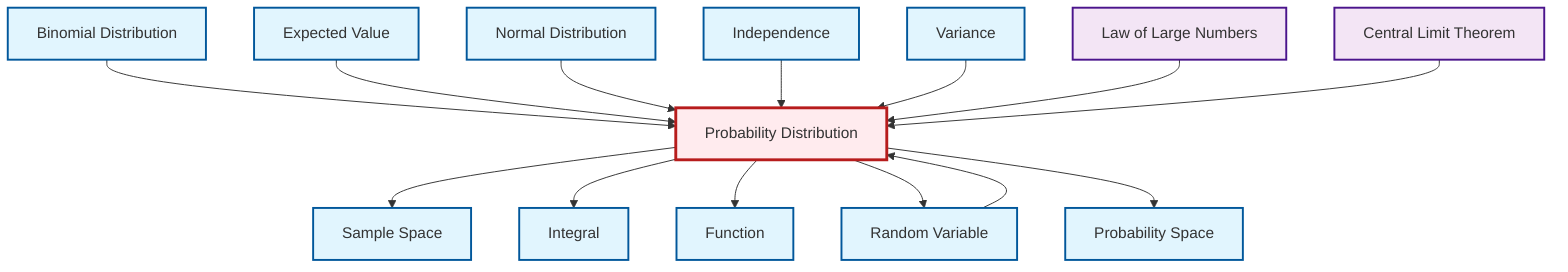 graph TD
    classDef definition fill:#e1f5fe,stroke:#01579b,stroke-width:2px
    classDef theorem fill:#f3e5f5,stroke:#4a148c,stroke-width:2px
    classDef axiom fill:#fff3e0,stroke:#e65100,stroke-width:2px
    classDef example fill:#e8f5e9,stroke:#1b5e20,stroke-width:2px
    classDef current fill:#ffebee,stroke:#b71c1c,stroke-width:3px
    thm-central-limit["Central Limit Theorem"]:::theorem
    def-function["Function"]:::definition
    def-variance["Variance"]:::definition
    def-independence["Independence"]:::definition
    def-expectation["Expected Value"]:::definition
    def-random-variable["Random Variable"]:::definition
    def-integral["Integral"]:::definition
    def-binomial-distribution["Binomial Distribution"]:::definition
    def-sample-space["Sample Space"]:::definition
    def-normal-distribution["Normal Distribution"]:::definition
    def-probability-distribution["Probability Distribution"]:::definition
    def-probability-space["Probability Space"]:::definition
    thm-law-of-large-numbers["Law of Large Numbers"]:::theorem
    def-probability-distribution --> def-sample-space
    def-binomial-distribution --> def-probability-distribution
    def-expectation --> def-probability-distribution
    def-normal-distribution --> def-probability-distribution
    def-probability-distribution --> def-integral
    def-independence --> def-probability-distribution
    def-probability-distribution --> def-function
    def-probability-distribution --> def-random-variable
    def-variance --> def-probability-distribution
    def-random-variable --> def-probability-distribution
    def-probability-distribution --> def-probability-space
    thm-law-of-large-numbers --> def-probability-distribution
    thm-central-limit --> def-probability-distribution
    class def-probability-distribution current